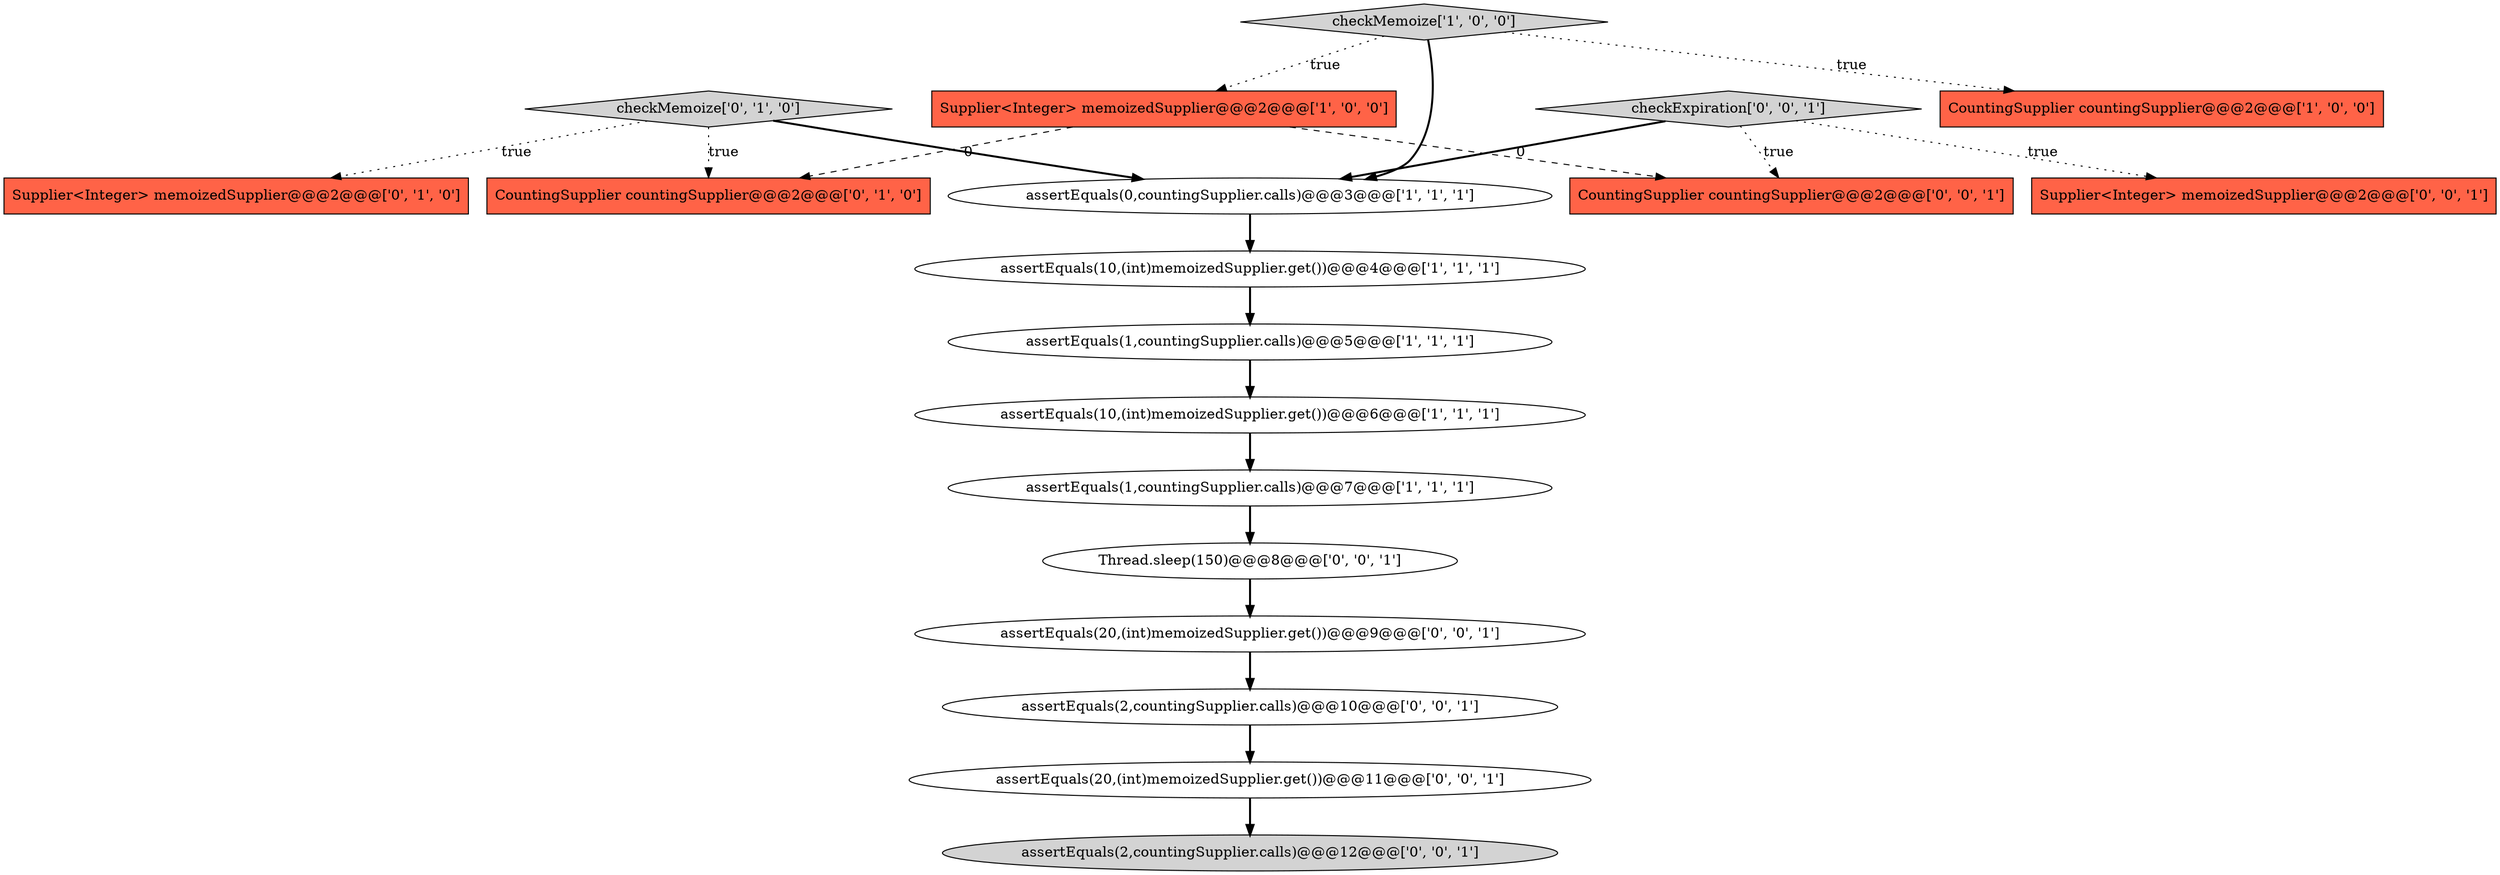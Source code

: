 digraph {
2 [style = filled, label = "checkMemoize['1', '0', '0']", fillcolor = lightgray, shape = diamond image = "AAA0AAABBB1BBB"];
8 [style = filled, label = "checkMemoize['0', '1', '0']", fillcolor = lightgray, shape = diamond image = "AAA0AAABBB2BBB"];
11 [style = filled, label = "assertEquals(20,(int)memoizedSupplier.get())@@@9@@@['0', '0', '1']", fillcolor = white, shape = ellipse image = "AAA0AAABBB3BBB"];
15 [style = filled, label = "Thread.sleep(150)@@@8@@@['0', '0', '1']", fillcolor = white, shape = ellipse image = "AAA0AAABBB3BBB"];
14 [style = filled, label = "assertEquals(20,(int)memoizedSupplier.get())@@@11@@@['0', '0', '1']", fillcolor = white, shape = ellipse image = "AAA0AAABBB3BBB"];
17 [style = filled, label = "assertEquals(2,countingSupplier.calls)@@@12@@@['0', '0', '1']", fillcolor = lightgray, shape = ellipse image = "AAA0AAABBB3BBB"];
10 [style = filled, label = "CountingSupplier countingSupplier@@@2@@@['0', '1', '0']", fillcolor = tomato, shape = box image = "AAA1AAABBB2BBB"];
5 [style = filled, label = "assertEquals(0,countingSupplier.calls)@@@3@@@['1', '1', '1']", fillcolor = white, shape = ellipse image = "AAA0AAABBB1BBB"];
16 [style = filled, label = "CountingSupplier countingSupplier@@@2@@@['0', '0', '1']", fillcolor = tomato, shape = box image = "AAA0AAABBB3BBB"];
12 [style = filled, label = "checkExpiration['0', '0', '1']", fillcolor = lightgray, shape = diamond image = "AAA0AAABBB3BBB"];
7 [style = filled, label = "assertEquals(10,(int)memoizedSupplier.get())@@@4@@@['1', '1', '1']", fillcolor = white, shape = ellipse image = "AAA0AAABBB1BBB"];
4 [style = filled, label = "Supplier<Integer> memoizedSupplier@@@2@@@['1', '0', '0']", fillcolor = tomato, shape = box image = "AAA1AAABBB1BBB"];
0 [style = filled, label = "assertEquals(1,countingSupplier.calls)@@@7@@@['1', '1', '1']", fillcolor = white, shape = ellipse image = "AAA0AAABBB1BBB"];
13 [style = filled, label = "Supplier<Integer> memoizedSupplier@@@2@@@['0', '0', '1']", fillcolor = tomato, shape = box image = "AAA0AAABBB3BBB"];
18 [style = filled, label = "assertEquals(2,countingSupplier.calls)@@@10@@@['0', '0', '1']", fillcolor = white, shape = ellipse image = "AAA0AAABBB3BBB"];
1 [style = filled, label = "CountingSupplier countingSupplier@@@2@@@['1', '0', '0']", fillcolor = tomato, shape = box image = "AAA0AAABBB1BBB"];
3 [style = filled, label = "assertEquals(10,(int)memoizedSupplier.get())@@@6@@@['1', '1', '1']", fillcolor = white, shape = ellipse image = "AAA0AAABBB1BBB"];
9 [style = filled, label = "Supplier<Integer> memoizedSupplier@@@2@@@['0', '1', '0']", fillcolor = tomato, shape = box image = "AAA0AAABBB2BBB"];
6 [style = filled, label = "assertEquals(1,countingSupplier.calls)@@@5@@@['1', '1', '1']", fillcolor = white, shape = ellipse image = "AAA0AAABBB1BBB"];
6->3 [style = bold, label=""];
5->7 [style = bold, label=""];
14->17 [style = bold, label=""];
12->13 [style = dotted, label="true"];
8->9 [style = dotted, label="true"];
4->16 [style = dashed, label="0"];
15->11 [style = bold, label=""];
8->5 [style = bold, label=""];
12->5 [style = bold, label=""];
8->10 [style = dotted, label="true"];
12->16 [style = dotted, label="true"];
4->10 [style = dashed, label="0"];
2->1 [style = dotted, label="true"];
18->14 [style = bold, label=""];
0->15 [style = bold, label=""];
11->18 [style = bold, label=""];
3->0 [style = bold, label=""];
7->6 [style = bold, label=""];
2->5 [style = bold, label=""];
2->4 [style = dotted, label="true"];
}
